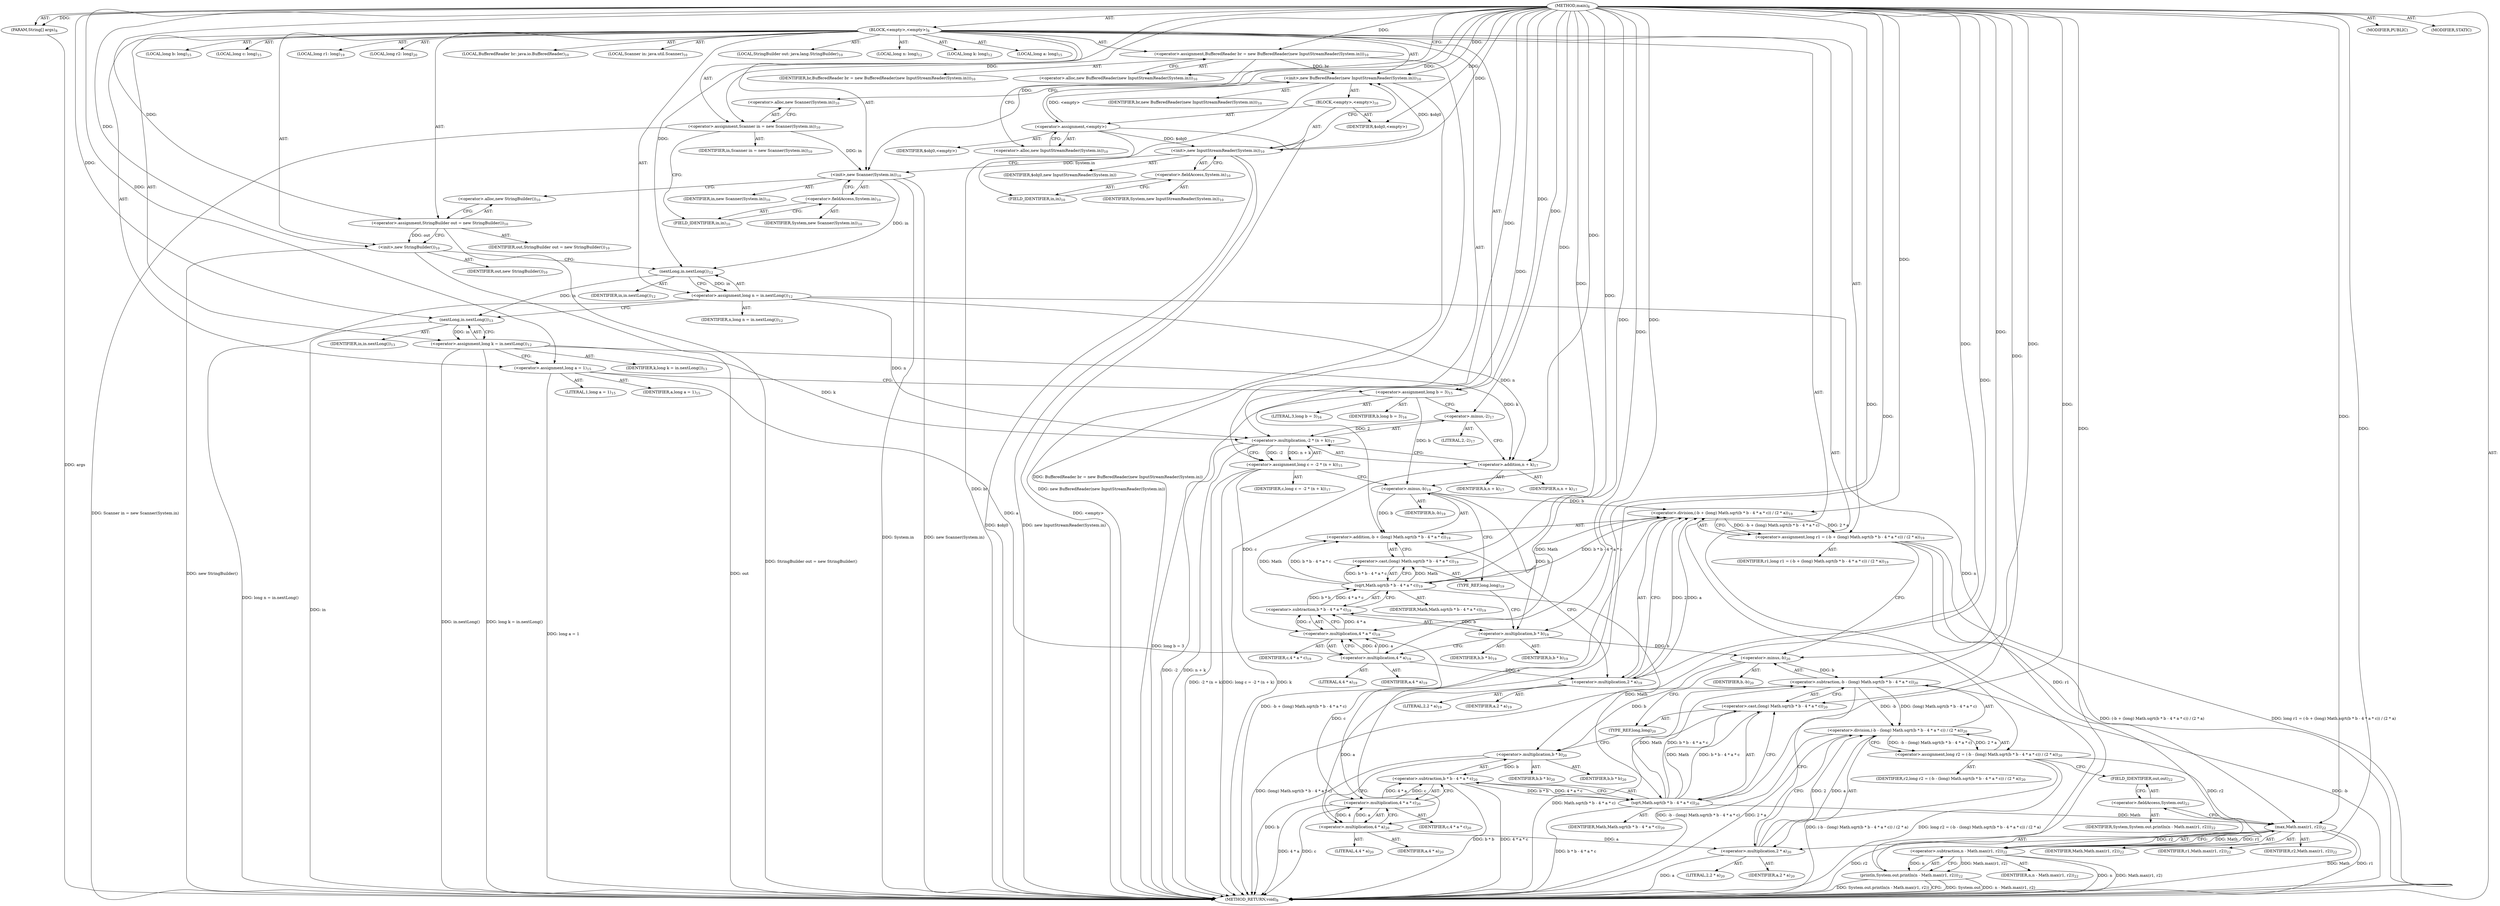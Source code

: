 digraph "main" {  
"23" [label = <(METHOD,main)<SUB>8</SUB>> ]
"24" [label = <(PARAM,String[] args)<SUB>8</SUB>> ]
"25" [label = <(BLOCK,&lt;empty&gt;,&lt;empty&gt;)<SUB>8</SUB>> ]
"4" [label = <(LOCAL,BufferedReader br: java.io.BufferedReader)<SUB>10</SUB>> ]
"26" [label = <(&lt;operator&gt;.assignment,BufferedReader br = new BufferedReader(new InputStreamReader(System.in)))<SUB>10</SUB>> ]
"27" [label = <(IDENTIFIER,br,BufferedReader br = new BufferedReader(new InputStreamReader(System.in)))<SUB>10</SUB>> ]
"28" [label = <(&lt;operator&gt;.alloc,new BufferedReader(new InputStreamReader(System.in)))<SUB>10</SUB>> ]
"29" [label = <(&lt;init&gt;,new BufferedReader(new InputStreamReader(System.in)))<SUB>10</SUB>> ]
"3" [label = <(IDENTIFIER,br,new BufferedReader(new InputStreamReader(System.in)))<SUB>10</SUB>> ]
"30" [label = <(BLOCK,&lt;empty&gt;,&lt;empty&gt;)<SUB>10</SUB>> ]
"31" [label = <(&lt;operator&gt;.assignment,&lt;empty&gt;)> ]
"32" [label = <(IDENTIFIER,$obj0,&lt;empty&gt;)> ]
"33" [label = <(&lt;operator&gt;.alloc,new InputStreamReader(System.in))<SUB>10</SUB>> ]
"34" [label = <(&lt;init&gt;,new InputStreamReader(System.in))<SUB>10</SUB>> ]
"35" [label = <(IDENTIFIER,$obj0,new InputStreamReader(System.in))> ]
"36" [label = <(&lt;operator&gt;.fieldAccess,System.in)<SUB>10</SUB>> ]
"37" [label = <(IDENTIFIER,System,new InputStreamReader(System.in))<SUB>10</SUB>> ]
"38" [label = <(FIELD_IDENTIFIER,in,in)<SUB>10</SUB>> ]
"39" [label = <(IDENTIFIER,$obj0,&lt;empty&gt;)> ]
"6" [label = <(LOCAL,Scanner in: java.util.Scanner)<SUB>10</SUB>> ]
"40" [label = <(&lt;operator&gt;.assignment,Scanner in = new Scanner(System.in))<SUB>10</SUB>> ]
"41" [label = <(IDENTIFIER,in,Scanner in = new Scanner(System.in))<SUB>10</SUB>> ]
"42" [label = <(&lt;operator&gt;.alloc,new Scanner(System.in))<SUB>10</SUB>> ]
"43" [label = <(&lt;init&gt;,new Scanner(System.in))<SUB>10</SUB>> ]
"5" [label = <(IDENTIFIER,in,new Scanner(System.in))<SUB>10</SUB>> ]
"44" [label = <(&lt;operator&gt;.fieldAccess,System.in)<SUB>10</SUB>> ]
"45" [label = <(IDENTIFIER,System,new Scanner(System.in))<SUB>10</SUB>> ]
"46" [label = <(FIELD_IDENTIFIER,in,in)<SUB>10</SUB>> ]
"8" [label = <(LOCAL,StringBuilder out: java.lang.StringBuilder)<SUB>10</SUB>> ]
"47" [label = <(&lt;operator&gt;.assignment,StringBuilder out = new StringBuilder())<SUB>10</SUB>> ]
"48" [label = <(IDENTIFIER,out,StringBuilder out = new StringBuilder())<SUB>10</SUB>> ]
"49" [label = <(&lt;operator&gt;.alloc,new StringBuilder())<SUB>10</SUB>> ]
"50" [label = <(&lt;init&gt;,new StringBuilder())<SUB>10</SUB>> ]
"7" [label = <(IDENTIFIER,out,new StringBuilder())<SUB>10</SUB>> ]
"51" [label = <(LOCAL,long n: long)<SUB>12</SUB>> ]
"52" [label = <(LOCAL,long k: long)<SUB>12</SUB>> ]
"53" [label = <(&lt;operator&gt;.assignment,long n = in.nextLong())<SUB>12</SUB>> ]
"54" [label = <(IDENTIFIER,n,long n = in.nextLong())<SUB>12</SUB>> ]
"55" [label = <(nextLong,in.nextLong())<SUB>12</SUB>> ]
"56" [label = <(IDENTIFIER,in,in.nextLong())<SUB>12</SUB>> ]
"57" [label = <(&lt;operator&gt;.assignment,long k = in.nextLong())<SUB>12</SUB>> ]
"58" [label = <(IDENTIFIER,k,long k = in.nextLong())<SUB>13</SUB>> ]
"59" [label = <(nextLong,in.nextLong())<SUB>13</SUB>> ]
"60" [label = <(IDENTIFIER,in,in.nextLong())<SUB>13</SUB>> ]
"61" [label = <(LOCAL,long a: long)<SUB>15</SUB>> ]
"62" [label = <(LOCAL,long b: long)<SUB>15</SUB>> ]
"63" [label = <(LOCAL,long c: long)<SUB>15</SUB>> ]
"64" [label = <(&lt;operator&gt;.assignment,long a = 1)<SUB>15</SUB>> ]
"65" [label = <(IDENTIFIER,a,long a = 1)<SUB>15</SUB>> ]
"66" [label = <(LITERAL,1,long a = 1)<SUB>15</SUB>> ]
"67" [label = <(&lt;operator&gt;.assignment,long b = 3)<SUB>15</SUB>> ]
"68" [label = <(IDENTIFIER,b,long b = 3)<SUB>16</SUB>> ]
"69" [label = <(LITERAL,3,long b = 3)<SUB>16</SUB>> ]
"70" [label = <(&lt;operator&gt;.assignment,long c = -2 * (n + k))<SUB>15</SUB>> ]
"71" [label = <(IDENTIFIER,c,long c = -2 * (n + k))<SUB>17</SUB>> ]
"72" [label = <(&lt;operator&gt;.multiplication,-2 * (n + k))<SUB>17</SUB>> ]
"73" [label = <(&lt;operator&gt;.minus,-2)<SUB>17</SUB>> ]
"74" [label = <(LITERAL,2,-2)<SUB>17</SUB>> ]
"75" [label = <(&lt;operator&gt;.addition,n + k)<SUB>17</SUB>> ]
"76" [label = <(IDENTIFIER,n,n + k)<SUB>17</SUB>> ]
"77" [label = <(IDENTIFIER,k,n + k)<SUB>17</SUB>> ]
"78" [label = <(LOCAL,long r1: long)<SUB>19</SUB>> ]
"79" [label = <(&lt;operator&gt;.assignment,long r1 = (-b + (long) Math.sqrt(b * b - 4 * a * c)) / (2 * a))<SUB>19</SUB>> ]
"80" [label = <(IDENTIFIER,r1,long r1 = (-b + (long) Math.sqrt(b * b - 4 * a * c)) / (2 * a))<SUB>19</SUB>> ]
"81" [label = <(&lt;operator&gt;.division,(-b + (long) Math.sqrt(b * b - 4 * a * c)) / (2 * a))<SUB>19</SUB>> ]
"82" [label = <(&lt;operator&gt;.addition,-b + (long) Math.sqrt(b * b - 4 * a * c))<SUB>19</SUB>> ]
"83" [label = <(&lt;operator&gt;.minus,-b)<SUB>19</SUB>> ]
"84" [label = <(IDENTIFIER,b,-b)<SUB>19</SUB>> ]
"85" [label = <(&lt;operator&gt;.cast,(long) Math.sqrt(b * b - 4 * a * c))<SUB>19</SUB>> ]
"86" [label = <(TYPE_REF,long,long)<SUB>19</SUB>> ]
"87" [label = <(sqrt,Math.sqrt(b * b - 4 * a * c))<SUB>19</SUB>> ]
"88" [label = <(IDENTIFIER,Math,Math.sqrt(b * b - 4 * a * c))<SUB>19</SUB>> ]
"89" [label = <(&lt;operator&gt;.subtraction,b * b - 4 * a * c)<SUB>19</SUB>> ]
"90" [label = <(&lt;operator&gt;.multiplication,b * b)<SUB>19</SUB>> ]
"91" [label = <(IDENTIFIER,b,b * b)<SUB>19</SUB>> ]
"92" [label = <(IDENTIFIER,b,b * b)<SUB>19</SUB>> ]
"93" [label = <(&lt;operator&gt;.multiplication,4 * a * c)<SUB>19</SUB>> ]
"94" [label = <(&lt;operator&gt;.multiplication,4 * a)<SUB>19</SUB>> ]
"95" [label = <(LITERAL,4,4 * a)<SUB>19</SUB>> ]
"96" [label = <(IDENTIFIER,a,4 * a)<SUB>19</SUB>> ]
"97" [label = <(IDENTIFIER,c,4 * a * c)<SUB>19</SUB>> ]
"98" [label = <(&lt;operator&gt;.multiplication,2 * a)<SUB>19</SUB>> ]
"99" [label = <(LITERAL,2,2 * a)<SUB>19</SUB>> ]
"100" [label = <(IDENTIFIER,a,2 * a)<SUB>19</SUB>> ]
"101" [label = <(LOCAL,long r2: long)<SUB>20</SUB>> ]
"102" [label = <(&lt;operator&gt;.assignment,long r2 = (-b - (long) Math.sqrt(b * b - 4 * a * c)) / (2 * a))<SUB>20</SUB>> ]
"103" [label = <(IDENTIFIER,r2,long r2 = (-b - (long) Math.sqrt(b * b - 4 * a * c)) / (2 * a))<SUB>20</SUB>> ]
"104" [label = <(&lt;operator&gt;.division,(-b - (long) Math.sqrt(b * b - 4 * a * c)) / (2 * a))<SUB>20</SUB>> ]
"105" [label = <(&lt;operator&gt;.subtraction,-b - (long) Math.sqrt(b * b - 4 * a * c))<SUB>20</SUB>> ]
"106" [label = <(&lt;operator&gt;.minus,-b)<SUB>20</SUB>> ]
"107" [label = <(IDENTIFIER,b,-b)<SUB>20</SUB>> ]
"108" [label = <(&lt;operator&gt;.cast,(long) Math.sqrt(b * b - 4 * a * c))<SUB>20</SUB>> ]
"109" [label = <(TYPE_REF,long,long)<SUB>20</SUB>> ]
"110" [label = <(sqrt,Math.sqrt(b * b - 4 * a * c))<SUB>20</SUB>> ]
"111" [label = <(IDENTIFIER,Math,Math.sqrt(b * b - 4 * a * c))<SUB>20</SUB>> ]
"112" [label = <(&lt;operator&gt;.subtraction,b * b - 4 * a * c)<SUB>20</SUB>> ]
"113" [label = <(&lt;operator&gt;.multiplication,b * b)<SUB>20</SUB>> ]
"114" [label = <(IDENTIFIER,b,b * b)<SUB>20</SUB>> ]
"115" [label = <(IDENTIFIER,b,b * b)<SUB>20</SUB>> ]
"116" [label = <(&lt;operator&gt;.multiplication,4 * a * c)<SUB>20</SUB>> ]
"117" [label = <(&lt;operator&gt;.multiplication,4 * a)<SUB>20</SUB>> ]
"118" [label = <(LITERAL,4,4 * a)<SUB>20</SUB>> ]
"119" [label = <(IDENTIFIER,a,4 * a)<SUB>20</SUB>> ]
"120" [label = <(IDENTIFIER,c,4 * a * c)<SUB>20</SUB>> ]
"121" [label = <(&lt;operator&gt;.multiplication,2 * a)<SUB>20</SUB>> ]
"122" [label = <(LITERAL,2,2 * a)<SUB>20</SUB>> ]
"123" [label = <(IDENTIFIER,a,2 * a)<SUB>20</SUB>> ]
"124" [label = <(println,System.out.println(n - Math.max(r1, r2)))<SUB>22</SUB>> ]
"125" [label = <(&lt;operator&gt;.fieldAccess,System.out)<SUB>22</SUB>> ]
"126" [label = <(IDENTIFIER,System,System.out.println(n - Math.max(r1, r2)))<SUB>22</SUB>> ]
"127" [label = <(FIELD_IDENTIFIER,out,out)<SUB>22</SUB>> ]
"128" [label = <(&lt;operator&gt;.subtraction,n - Math.max(r1, r2))<SUB>22</SUB>> ]
"129" [label = <(IDENTIFIER,n,n - Math.max(r1, r2))<SUB>22</SUB>> ]
"130" [label = <(max,Math.max(r1, r2))<SUB>22</SUB>> ]
"131" [label = <(IDENTIFIER,Math,Math.max(r1, r2))<SUB>22</SUB>> ]
"132" [label = <(IDENTIFIER,r1,Math.max(r1, r2))<SUB>22</SUB>> ]
"133" [label = <(IDENTIFIER,r2,Math.max(r1, r2))<SUB>22</SUB>> ]
"134" [label = <(MODIFIER,PUBLIC)> ]
"135" [label = <(MODIFIER,STATIC)> ]
"136" [label = <(METHOD_RETURN,void)<SUB>8</SUB>> ]
  "23" -> "24"  [ label = "AST: "] 
  "23" -> "25"  [ label = "AST: "] 
  "23" -> "134"  [ label = "AST: "] 
  "23" -> "135"  [ label = "AST: "] 
  "23" -> "136"  [ label = "AST: "] 
  "25" -> "4"  [ label = "AST: "] 
  "25" -> "26"  [ label = "AST: "] 
  "25" -> "29"  [ label = "AST: "] 
  "25" -> "6"  [ label = "AST: "] 
  "25" -> "40"  [ label = "AST: "] 
  "25" -> "43"  [ label = "AST: "] 
  "25" -> "8"  [ label = "AST: "] 
  "25" -> "47"  [ label = "AST: "] 
  "25" -> "50"  [ label = "AST: "] 
  "25" -> "51"  [ label = "AST: "] 
  "25" -> "52"  [ label = "AST: "] 
  "25" -> "53"  [ label = "AST: "] 
  "25" -> "57"  [ label = "AST: "] 
  "25" -> "61"  [ label = "AST: "] 
  "25" -> "62"  [ label = "AST: "] 
  "25" -> "63"  [ label = "AST: "] 
  "25" -> "64"  [ label = "AST: "] 
  "25" -> "67"  [ label = "AST: "] 
  "25" -> "70"  [ label = "AST: "] 
  "25" -> "78"  [ label = "AST: "] 
  "25" -> "79"  [ label = "AST: "] 
  "25" -> "101"  [ label = "AST: "] 
  "25" -> "102"  [ label = "AST: "] 
  "25" -> "124"  [ label = "AST: "] 
  "26" -> "27"  [ label = "AST: "] 
  "26" -> "28"  [ label = "AST: "] 
  "29" -> "3"  [ label = "AST: "] 
  "29" -> "30"  [ label = "AST: "] 
  "30" -> "31"  [ label = "AST: "] 
  "30" -> "34"  [ label = "AST: "] 
  "30" -> "39"  [ label = "AST: "] 
  "31" -> "32"  [ label = "AST: "] 
  "31" -> "33"  [ label = "AST: "] 
  "34" -> "35"  [ label = "AST: "] 
  "34" -> "36"  [ label = "AST: "] 
  "36" -> "37"  [ label = "AST: "] 
  "36" -> "38"  [ label = "AST: "] 
  "40" -> "41"  [ label = "AST: "] 
  "40" -> "42"  [ label = "AST: "] 
  "43" -> "5"  [ label = "AST: "] 
  "43" -> "44"  [ label = "AST: "] 
  "44" -> "45"  [ label = "AST: "] 
  "44" -> "46"  [ label = "AST: "] 
  "47" -> "48"  [ label = "AST: "] 
  "47" -> "49"  [ label = "AST: "] 
  "50" -> "7"  [ label = "AST: "] 
  "53" -> "54"  [ label = "AST: "] 
  "53" -> "55"  [ label = "AST: "] 
  "55" -> "56"  [ label = "AST: "] 
  "57" -> "58"  [ label = "AST: "] 
  "57" -> "59"  [ label = "AST: "] 
  "59" -> "60"  [ label = "AST: "] 
  "64" -> "65"  [ label = "AST: "] 
  "64" -> "66"  [ label = "AST: "] 
  "67" -> "68"  [ label = "AST: "] 
  "67" -> "69"  [ label = "AST: "] 
  "70" -> "71"  [ label = "AST: "] 
  "70" -> "72"  [ label = "AST: "] 
  "72" -> "73"  [ label = "AST: "] 
  "72" -> "75"  [ label = "AST: "] 
  "73" -> "74"  [ label = "AST: "] 
  "75" -> "76"  [ label = "AST: "] 
  "75" -> "77"  [ label = "AST: "] 
  "79" -> "80"  [ label = "AST: "] 
  "79" -> "81"  [ label = "AST: "] 
  "81" -> "82"  [ label = "AST: "] 
  "81" -> "98"  [ label = "AST: "] 
  "82" -> "83"  [ label = "AST: "] 
  "82" -> "85"  [ label = "AST: "] 
  "83" -> "84"  [ label = "AST: "] 
  "85" -> "86"  [ label = "AST: "] 
  "85" -> "87"  [ label = "AST: "] 
  "87" -> "88"  [ label = "AST: "] 
  "87" -> "89"  [ label = "AST: "] 
  "89" -> "90"  [ label = "AST: "] 
  "89" -> "93"  [ label = "AST: "] 
  "90" -> "91"  [ label = "AST: "] 
  "90" -> "92"  [ label = "AST: "] 
  "93" -> "94"  [ label = "AST: "] 
  "93" -> "97"  [ label = "AST: "] 
  "94" -> "95"  [ label = "AST: "] 
  "94" -> "96"  [ label = "AST: "] 
  "98" -> "99"  [ label = "AST: "] 
  "98" -> "100"  [ label = "AST: "] 
  "102" -> "103"  [ label = "AST: "] 
  "102" -> "104"  [ label = "AST: "] 
  "104" -> "105"  [ label = "AST: "] 
  "104" -> "121"  [ label = "AST: "] 
  "105" -> "106"  [ label = "AST: "] 
  "105" -> "108"  [ label = "AST: "] 
  "106" -> "107"  [ label = "AST: "] 
  "108" -> "109"  [ label = "AST: "] 
  "108" -> "110"  [ label = "AST: "] 
  "110" -> "111"  [ label = "AST: "] 
  "110" -> "112"  [ label = "AST: "] 
  "112" -> "113"  [ label = "AST: "] 
  "112" -> "116"  [ label = "AST: "] 
  "113" -> "114"  [ label = "AST: "] 
  "113" -> "115"  [ label = "AST: "] 
  "116" -> "117"  [ label = "AST: "] 
  "116" -> "120"  [ label = "AST: "] 
  "117" -> "118"  [ label = "AST: "] 
  "117" -> "119"  [ label = "AST: "] 
  "121" -> "122"  [ label = "AST: "] 
  "121" -> "123"  [ label = "AST: "] 
  "124" -> "125"  [ label = "AST: "] 
  "124" -> "128"  [ label = "AST: "] 
  "125" -> "126"  [ label = "AST: "] 
  "125" -> "127"  [ label = "AST: "] 
  "128" -> "129"  [ label = "AST: "] 
  "128" -> "130"  [ label = "AST: "] 
  "130" -> "131"  [ label = "AST: "] 
  "130" -> "132"  [ label = "AST: "] 
  "130" -> "133"  [ label = "AST: "] 
  "26" -> "33"  [ label = "CFG: "] 
  "29" -> "42"  [ label = "CFG: "] 
  "40" -> "46"  [ label = "CFG: "] 
  "43" -> "49"  [ label = "CFG: "] 
  "47" -> "50"  [ label = "CFG: "] 
  "50" -> "55"  [ label = "CFG: "] 
  "53" -> "59"  [ label = "CFG: "] 
  "57" -> "64"  [ label = "CFG: "] 
  "64" -> "67"  [ label = "CFG: "] 
  "67" -> "73"  [ label = "CFG: "] 
  "70" -> "83"  [ label = "CFG: "] 
  "79" -> "106"  [ label = "CFG: "] 
  "102" -> "127"  [ label = "CFG: "] 
  "124" -> "136"  [ label = "CFG: "] 
  "28" -> "26"  [ label = "CFG: "] 
  "42" -> "40"  [ label = "CFG: "] 
  "44" -> "43"  [ label = "CFG: "] 
  "49" -> "47"  [ label = "CFG: "] 
  "55" -> "53"  [ label = "CFG: "] 
  "59" -> "57"  [ label = "CFG: "] 
  "72" -> "70"  [ label = "CFG: "] 
  "81" -> "79"  [ label = "CFG: "] 
  "104" -> "102"  [ label = "CFG: "] 
  "125" -> "130"  [ label = "CFG: "] 
  "128" -> "124"  [ label = "CFG: "] 
  "31" -> "38"  [ label = "CFG: "] 
  "34" -> "29"  [ label = "CFG: "] 
  "46" -> "44"  [ label = "CFG: "] 
  "73" -> "75"  [ label = "CFG: "] 
  "75" -> "72"  [ label = "CFG: "] 
  "82" -> "98"  [ label = "CFG: "] 
  "98" -> "81"  [ label = "CFG: "] 
  "105" -> "121"  [ label = "CFG: "] 
  "121" -> "104"  [ label = "CFG: "] 
  "127" -> "125"  [ label = "CFG: "] 
  "130" -> "128"  [ label = "CFG: "] 
  "33" -> "31"  [ label = "CFG: "] 
  "36" -> "34"  [ label = "CFG: "] 
  "83" -> "86"  [ label = "CFG: "] 
  "85" -> "82"  [ label = "CFG: "] 
  "106" -> "109"  [ label = "CFG: "] 
  "108" -> "105"  [ label = "CFG: "] 
  "38" -> "36"  [ label = "CFG: "] 
  "86" -> "90"  [ label = "CFG: "] 
  "87" -> "85"  [ label = "CFG: "] 
  "109" -> "113"  [ label = "CFG: "] 
  "110" -> "108"  [ label = "CFG: "] 
  "89" -> "87"  [ label = "CFG: "] 
  "112" -> "110"  [ label = "CFG: "] 
  "90" -> "94"  [ label = "CFG: "] 
  "93" -> "89"  [ label = "CFG: "] 
  "113" -> "117"  [ label = "CFG: "] 
  "116" -> "112"  [ label = "CFG: "] 
  "94" -> "93"  [ label = "CFG: "] 
  "117" -> "116"  [ label = "CFG: "] 
  "23" -> "28"  [ label = "CFG: "] 
  "24" -> "136"  [ label = "DDG: args"] 
  "26" -> "136"  [ label = "DDG: BufferedReader br = new BufferedReader(new InputStreamReader(System.in))"] 
  "29" -> "136"  [ label = "DDG: br"] 
  "31" -> "136"  [ label = "DDG: &lt;empty&gt;"] 
  "34" -> "136"  [ label = "DDG: $obj0"] 
  "34" -> "136"  [ label = "DDG: new InputStreamReader(System.in)"] 
  "29" -> "136"  [ label = "DDG: new BufferedReader(new InputStreamReader(System.in))"] 
  "40" -> "136"  [ label = "DDG: Scanner in = new Scanner(System.in)"] 
  "43" -> "136"  [ label = "DDG: System.in"] 
  "43" -> "136"  [ label = "DDG: new Scanner(System.in)"] 
  "47" -> "136"  [ label = "DDG: StringBuilder out = new StringBuilder()"] 
  "50" -> "136"  [ label = "DDG: out"] 
  "50" -> "136"  [ label = "DDG: new StringBuilder()"] 
  "53" -> "136"  [ label = "DDG: long n = in.nextLong()"] 
  "59" -> "136"  [ label = "DDG: in"] 
  "57" -> "136"  [ label = "DDG: in.nextLong()"] 
  "57" -> "136"  [ label = "DDG: long k = in.nextLong()"] 
  "64" -> "136"  [ label = "DDG: long a = 1"] 
  "67" -> "136"  [ label = "DDG: long b = 3"] 
  "72" -> "136"  [ label = "DDG: -2"] 
  "75" -> "136"  [ label = "DDG: k"] 
  "72" -> "136"  [ label = "DDG: n + k"] 
  "70" -> "136"  [ label = "DDG: -2 * (n + k)"] 
  "70" -> "136"  [ label = "DDG: long c = -2 * (n + k)"] 
  "81" -> "136"  [ label = "DDG: -b + (long) Math.sqrt(b * b - 4 * a * c)"] 
  "79" -> "136"  [ label = "DDG: (-b + (long) Math.sqrt(b * b - 4 * a * c)) / (2 * a)"] 
  "79" -> "136"  [ label = "DDG: long r1 = (-b + (long) Math.sqrt(b * b - 4 * a * c)) / (2 * a)"] 
  "105" -> "136"  [ label = "DDG: -b"] 
  "113" -> "136"  [ label = "DDG: b"] 
  "112" -> "136"  [ label = "DDG: b * b"] 
  "116" -> "136"  [ label = "DDG: 4 * a"] 
  "116" -> "136"  [ label = "DDG: c"] 
  "112" -> "136"  [ label = "DDG: 4 * a * c"] 
  "110" -> "136"  [ label = "DDG: b * b - 4 * a * c"] 
  "108" -> "136"  [ label = "DDG: Math.sqrt(b * b - 4 * a * c)"] 
  "105" -> "136"  [ label = "DDG: (long) Math.sqrt(b * b - 4 * a * c)"] 
  "104" -> "136"  [ label = "DDG: -b - (long) Math.sqrt(b * b - 4 * a * c)"] 
  "121" -> "136"  [ label = "DDG: a"] 
  "104" -> "136"  [ label = "DDG: 2 * a"] 
  "102" -> "136"  [ label = "DDG: (-b - (long) Math.sqrt(b * b - 4 * a * c)) / (2 * a)"] 
  "102" -> "136"  [ label = "DDG: long r2 = (-b - (long) Math.sqrt(b * b - 4 * a * c)) / (2 * a)"] 
  "124" -> "136"  [ label = "DDG: System.out"] 
  "128" -> "136"  [ label = "DDG: n"] 
  "130" -> "136"  [ label = "DDG: Math"] 
  "130" -> "136"  [ label = "DDG: r1"] 
  "130" -> "136"  [ label = "DDG: r2"] 
  "128" -> "136"  [ label = "DDG: Math.max(r1, r2)"] 
  "124" -> "136"  [ label = "DDG: n - Math.max(r1, r2)"] 
  "124" -> "136"  [ label = "DDG: System.out.println(n - Math.max(r1, r2))"] 
  "23" -> "24"  [ label = "DDG: "] 
  "23" -> "26"  [ label = "DDG: "] 
  "23" -> "40"  [ label = "DDG: "] 
  "23" -> "47"  [ label = "DDG: "] 
  "55" -> "53"  [ label = "DDG: in"] 
  "59" -> "57"  [ label = "DDG: in"] 
  "23" -> "64"  [ label = "DDG: "] 
  "23" -> "67"  [ label = "DDG: "] 
  "72" -> "70"  [ label = "DDG: -2"] 
  "72" -> "70"  [ label = "DDG: n + k"] 
  "81" -> "79"  [ label = "DDG: -b + (long) Math.sqrt(b * b - 4 * a * c)"] 
  "81" -> "79"  [ label = "DDG: 2 * a"] 
  "104" -> "102"  [ label = "DDG: -b - (long) Math.sqrt(b * b - 4 * a * c)"] 
  "104" -> "102"  [ label = "DDG: 2 * a"] 
  "26" -> "29"  [ label = "DDG: br"] 
  "23" -> "29"  [ label = "DDG: "] 
  "31" -> "29"  [ label = "DDG: &lt;empty&gt;"] 
  "34" -> "29"  [ label = "DDG: $obj0"] 
  "40" -> "43"  [ label = "DDG: in"] 
  "23" -> "43"  [ label = "DDG: "] 
  "34" -> "43"  [ label = "DDG: System.in"] 
  "47" -> "50"  [ label = "DDG: out"] 
  "23" -> "50"  [ label = "DDG: "] 
  "128" -> "124"  [ label = "DDG: n"] 
  "128" -> "124"  [ label = "DDG: Math.max(r1, r2)"] 
  "23" -> "31"  [ label = "DDG: "] 
  "23" -> "39"  [ label = "DDG: "] 
  "43" -> "55"  [ label = "DDG: in"] 
  "23" -> "55"  [ label = "DDG: "] 
  "55" -> "59"  [ label = "DDG: in"] 
  "23" -> "59"  [ label = "DDG: "] 
  "73" -> "72"  [ label = "DDG: 2"] 
  "53" -> "72"  [ label = "DDG: n"] 
  "23" -> "72"  [ label = "DDG: "] 
  "57" -> "72"  [ label = "DDG: k"] 
  "83" -> "81"  [ label = "DDG: b"] 
  "23" -> "81"  [ label = "DDG: "] 
  "87" -> "81"  [ label = "DDG: Math"] 
  "87" -> "81"  [ label = "DDG: b * b - 4 * a * c"] 
  "98" -> "81"  [ label = "DDG: 2"] 
  "98" -> "81"  [ label = "DDG: a"] 
  "105" -> "104"  [ label = "DDG: -b"] 
  "105" -> "104"  [ label = "DDG: (long) Math.sqrt(b * b - 4 * a * c)"] 
  "121" -> "104"  [ label = "DDG: 2"] 
  "121" -> "104"  [ label = "DDG: a"] 
  "23" -> "128"  [ label = "DDG: "] 
  "53" -> "128"  [ label = "DDG: n"] 
  "130" -> "128"  [ label = "DDG: Math"] 
  "130" -> "128"  [ label = "DDG: r1"] 
  "130" -> "128"  [ label = "DDG: r2"] 
  "31" -> "34"  [ label = "DDG: $obj0"] 
  "23" -> "34"  [ label = "DDG: "] 
  "23" -> "73"  [ label = "DDG: "] 
  "53" -> "75"  [ label = "DDG: n"] 
  "23" -> "75"  [ label = "DDG: "] 
  "57" -> "75"  [ label = "DDG: k"] 
  "83" -> "82"  [ label = "DDG: b"] 
  "23" -> "82"  [ label = "DDG: "] 
  "87" -> "82"  [ label = "DDG: Math"] 
  "87" -> "82"  [ label = "DDG: b * b - 4 * a * c"] 
  "23" -> "98"  [ label = "DDG: "] 
  "94" -> "98"  [ label = "DDG: a"] 
  "106" -> "105"  [ label = "DDG: b"] 
  "23" -> "105"  [ label = "DDG: "] 
  "110" -> "105"  [ label = "DDG: Math"] 
  "110" -> "105"  [ label = "DDG: b * b - 4 * a * c"] 
  "23" -> "121"  [ label = "DDG: "] 
  "117" -> "121"  [ label = "DDG: a"] 
  "110" -> "130"  [ label = "DDG: Math"] 
  "23" -> "130"  [ label = "DDG: "] 
  "79" -> "130"  [ label = "DDG: r1"] 
  "102" -> "130"  [ label = "DDG: r2"] 
  "67" -> "83"  [ label = "DDG: b"] 
  "23" -> "83"  [ label = "DDG: "] 
  "23" -> "85"  [ label = "DDG: "] 
  "87" -> "85"  [ label = "DDG: Math"] 
  "87" -> "85"  [ label = "DDG: b * b - 4 * a * c"] 
  "90" -> "106"  [ label = "DDG: b"] 
  "23" -> "106"  [ label = "DDG: "] 
  "23" -> "108"  [ label = "DDG: "] 
  "110" -> "108"  [ label = "DDG: Math"] 
  "110" -> "108"  [ label = "DDG: b * b - 4 * a * c"] 
  "23" -> "87"  [ label = "DDG: "] 
  "89" -> "87"  [ label = "DDG: b * b"] 
  "89" -> "87"  [ label = "DDG: 4 * a * c"] 
  "87" -> "110"  [ label = "DDG: Math"] 
  "23" -> "110"  [ label = "DDG: "] 
  "112" -> "110"  [ label = "DDG: b * b"] 
  "112" -> "110"  [ label = "DDG: 4 * a * c"] 
  "90" -> "89"  [ label = "DDG: b"] 
  "93" -> "89"  [ label = "DDG: 4 * a"] 
  "93" -> "89"  [ label = "DDG: c"] 
  "113" -> "112"  [ label = "DDG: b"] 
  "116" -> "112"  [ label = "DDG: 4 * a"] 
  "116" -> "112"  [ label = "DDG: c"] 
  "83" -> "90"  [ label = "DDG: b"] 
  "23" -> "90"  [ label = "DDG: "] 
  "94" -> "93"  [ label = "DDG: 4"] 
  "94" -> "93"  [ label = "DDG: a"] 
  "70" -> "93"  [ label = "DDG: c"] 
  "23" -> "93"  [ label = "DDG: "] 
  "106" -> "113"  [ label = "DDG: b"] 
  "23" -> "113"  [ label = "DDG: "] 
  "117" -> "116"  [ label = "DDG: 4"] 
  "117" -> "116"  [ label = "DDG: a"] 
  "93" -> "116"  [ label = "DDG: c"] 
  "23" -> "116"  [ label = "DDG: "] 
  "23" -> "94"  [ label = "DDG: "] 
  "64" -> "94"  [ label = "DDG: a"] 
  "23" -> "117"  [ label = "DDG: "] 
  "98" -> "117"  [ label = "DDG: a"] 
}
